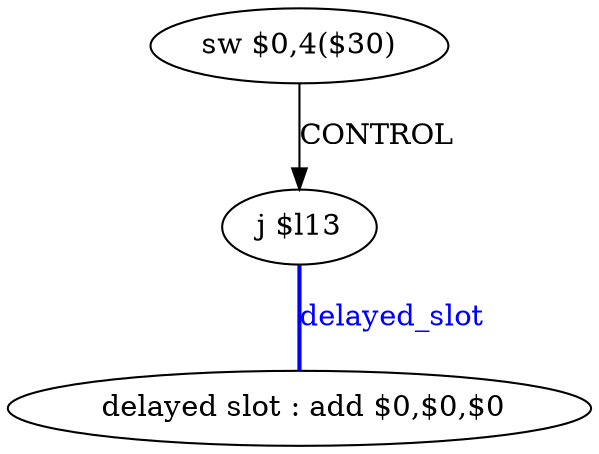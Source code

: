 digraph G1 {
node [shape = ellipse];
i2 [label = " delayed slot : add $0,$0,$0"] ;
i1 ->  i2 [style = bold, dir= none, fontcolor = blue, color = blue, label= "delayed_slot"];
i1 [label = "j $l13"] ;
i0 [label = "sw $0,4($30)"] ;
i0 ->  i1 [label= "CONTROL"];
}
